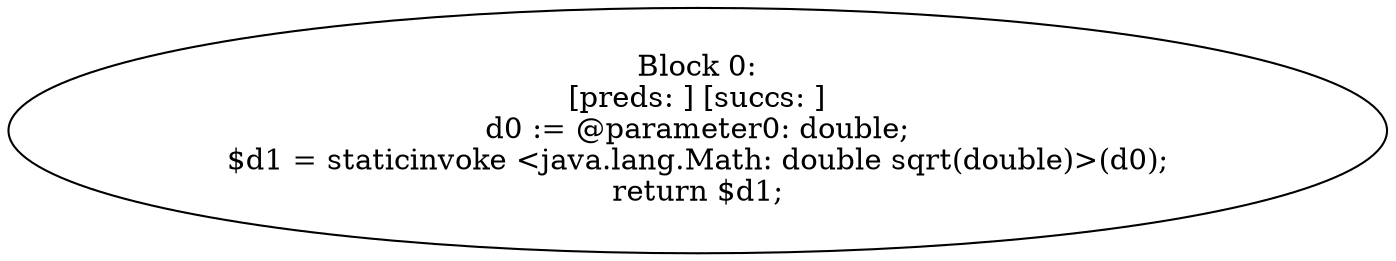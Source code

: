 digraph "unitGraph" {
    "Block 0:
[preds: ] [succs: ]
d0 := @parameter0: double;
$d1 = staticinvoke <java.lang.Math: double sqrt(double)>(d0);
return $d1;
"
}
